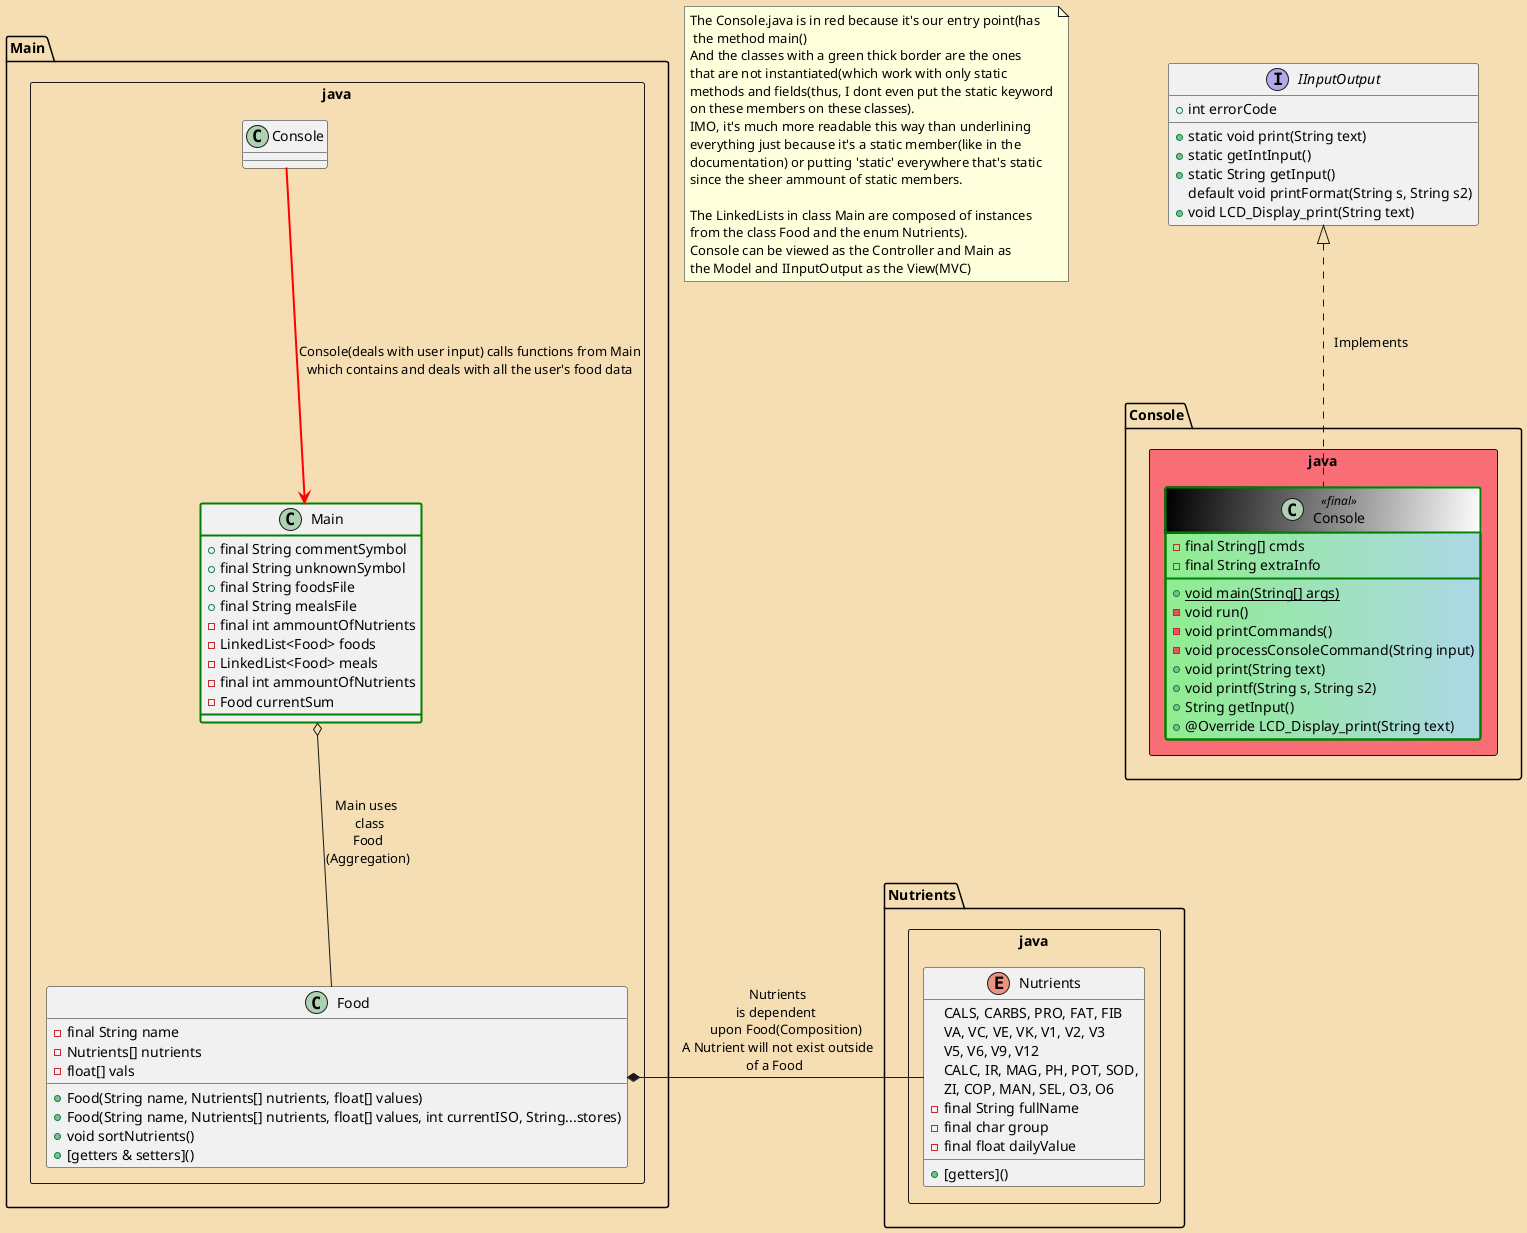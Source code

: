 @startuml
'https://plantuml.com/class-diagram
'https://plantuml.com/color
'https://htmlcolorcodes.com/
'https://forum.plantuml.net/977/change-a-distance-between-classes
'https://www.visual-paradigm.com/guide/uml-unified-modeling-language/uml-aggregation-vs-composition/
'No, I will not declare the fields has being-> id: int. I will type like it's in the code. It's more readable this way

skinparam nodesep 100
skinparam ranksep 100
'reduces eye strain:
skinparam backgroundcolor Wheat
note "The Console.java is in red because it's our entry point(has\n the method main() \nAnd the classes with a green thick border are the ones\nthat are not instantiated(which work with only static\nmethods and fields(thus, I dont even put the static keyword\non these members on these classes).\nIMO, it's much more readable this way than underlining\neverything just because it's a static member(like in the\ndocumentation) or putting 'static' everywhere that's static\nsince the sheer ammount of static members.\n\nThe LinkedLists in class Main are composed of instances\nfrom the class Food and the enum Nutrients).\nConsole can be viewed as the Controller and Main as\nthe Model and IInputOutput as the View(MVC) " as N1

interface  IInputOutput {
+ int errorCode
+ static void print(String text)
+ static getIntInput()
+ static String getInput()
default void printFormat(String s, String s2)
+void LCD_Display_print(String text)
}


package Console.java <<Rectangle>> #F96D76  {
class Console << final >> #back:lightgreen|lightblue;header:black/white;line.bold:green {
-final String[] cmds
-final String extraInfo
+{static}void main(String[] args)
-void run()
-void printCommands()
-void processConsoleCommand(String input)
+void print(String text)
+void printf(String s, String s2)
+String getInput()
+ @Override LCD_Display_print(String text)
}
IInputOutput <|.. Console : "   Implements\n\n"
}


package Main.java <<Rectangle>> {
class Main #line.bold:green{
+final String commentSymbol
+final String unknownSymbol
+final String foodsFile
+final String mealsFile
-final int ammountOfNutrients
-LinkedList<Food> foods
-LinkedList<Food> meals
-final int ammountOfNutrients
-Food currentSum
}
class Food {
-final String name
-Nutrients[] nutrients
-float[] vals
+Food(String name, Nutrients[] nutrients, float[] values)
+Food(String name, Nutrients[] nutrients, float[] values, int currentISO, String...stores)
+void sortNutrients()
+[getters & setters]()
}
Main o-- Food : Main uses \n class\nFood\n(Aggregation)

Console --> Main #line:red;line.bold : Console(deals with user input) calls functions from Main\nwhich contains and deals with all the user's food data
}

package Nutrients.java <<Rectangle>> {
enum Nutrients {
CALS, CARBS, PRO, FAT, FIB
VA, VC, VE, VK, V1, V2, V3
V5, V6, V9, V12
CALC, IR, MAG, PH, POT, SOD,
ZI, COP, MAN, SEL, O3, O6
-final String fullName
-final char group
-final float dailyValue
+ [getters]()
}


Food *-Nutrients : " Nutrients\nis dependent\n       upon Food(Composition) \n A Nutrient will not exist outside\nof a Food "
}


@enduml